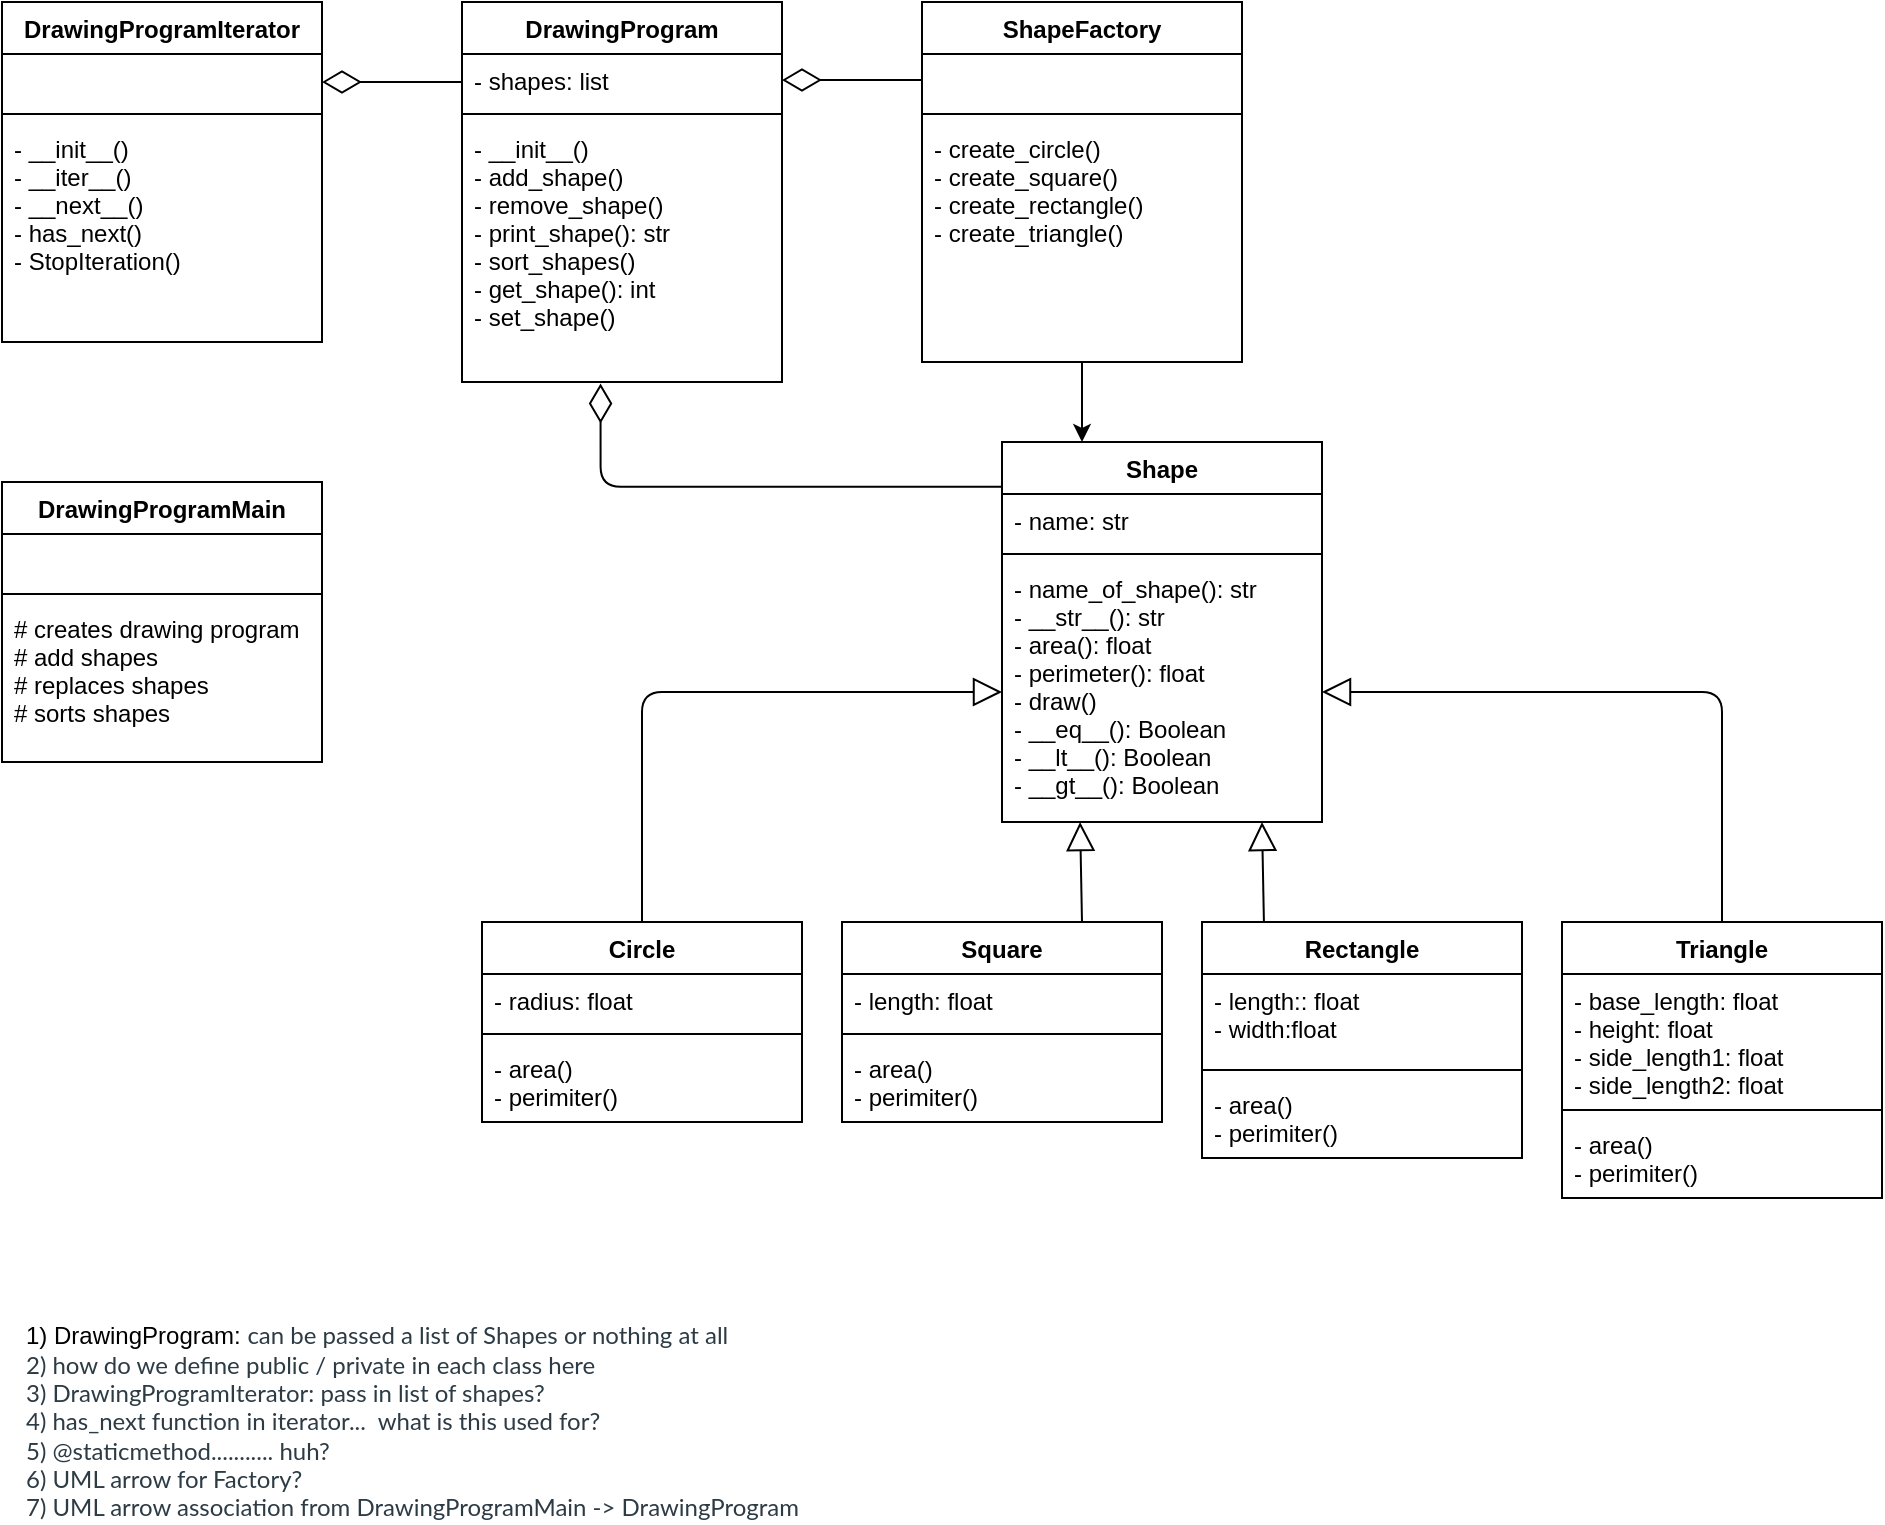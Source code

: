<mxfile version="13.9.3" type="device"><diagram name="Page-1" id="c4acf3e9-155e-7222-9cf6-157b1a14988f"><mxGraphModel dx="1784" dy="1153" grid="1" gridSize="10" guides="1" tooltips="1" connect="1" arrows="1" fold="1" page="1" pageScale="1" pageWidth="850" pageHeight="1100" math="0" shadow="0"><root><mxCell id="0"/><mxCell id="1" parent="0"/><mxCell id="4N3GkSBLGt56kkMrbvlM-1" value="DrawingProgram" style="swimlane;fontStyle=1;align=center;verticalAlign=top;childLayout=stackLayout;horizontal=1;startSize=26;horizontalStack=0;resizeParent=1;resizeParentMax=0;resizeLast=0;collapsible=1;marginBottom=0;" vertex="1" parent="1"><mxGeometry x="70" y="60" width="160" height="190" as="geometry"/></mxCell><mxCell id="4N3GkSBLGt56kkMrbvlM-2" value="- shapes: list" style="text;strokeColor=none;fillColor=none;align=left;verticalAlign=top;spacingLeft=4;spacingRight=4;overflow=hidden;rotatable=0;points=[[0,0.5],[1,0.5]];portConstraint=eastwest;" vertex="1" parent="4N3GkSBLGt56kkMrbvlM-1"><mxGeometry y="26" width="160" height="26" as="geometry"/></mxCell><mxCell id="4N3GkSBLGt56kkMrbvlM-3" value="" style="line;strokeWidth=1;fillColor=none;align=left;verticalAlign=middle;spacingTop=-1;spacingLeft=3;spacingRight=3;rotatable=0;labelPosition=right;points=[];portConstraint=eastwest;" vertex="1" parent="4N3GkSBLGt56kkMrbvlM-1"><mxGeometry y="52" width="160" height="8" as="geometry"/></mxCell><mxCell id="4N3GkSBLGt56kkMrbvlM-4" value="- __init__()&#10;- add_shape() &#10;- remove_shape()&#10;- print_shape(): str&#10;- sort_shapes()&#10;- get_shape(): int&#10;- set_shape()" style="text;strokeColor=none;fillColor=none;align=left;verticalAlign=top;spacingLeft=4;spacingRight=4;overflow=hidden;rotatable=0;points=[[0,0.5],[1,0.5]];portConstraint=eastwest;" vertex="1" parent="4N3GkSBLGt56kkMrbvlM-1"><mxGeometry y="60" width="160" height="130" as="geometry"/></mxCell><mxCell id="4N3GkSBLGt56kkMrbvlM-5" value="DrawingProgramIterator" style="swimlane;fontStyle=1;align=center;verticalAlign=top;childLayout=stackLayout;horizontal=1;startSize=26;horizontalStack=0;resizeParent=1;resizeParentMax=0;resizeLast=0;collapsible=1;marginBottom=0;" vertex="1" parent="1"><mxGeometry x="-160" y="60" width="160" height="170" as="geometry"/></mxCell><mxCell id="4N3GkSBLGt56kkMrbvlM-6" value="  " style="text;strokeColor=none;fillColor=none;align=left;verticalAlign=top;spacingLeft=4;spacingRight=4;overflow=hidden;rotatable=0;points=[[0,0.5],[1,0.5]];portConstraint=eastwest;" vertex="1" parent="4N3GkSBLGt56kkMrbvlM-5"><mxGeometry y="26" width="160" height="26" as="geometry"/></mxCell><mxCell id="4N3GkSBLGt56kkMrbvlM-7" value="" style="line;strokeWidth=1;fillColor=none;align=left;verticalAlign=middle;spacingTop=-1;spacingLeft=3;spacingRight=3;rotatable=0;labelPosition=right;points=[];portConstraint=eastwest;" vertex="1" parent="4N3GkSBLGt56kkMrbvlM-5"><mxGeometry y="52" width="160" height="8" as="geometry"/></mxCell><mxCell id="4N3GkSBLGt56kkMrbvlM-8" value="- __init__()&#10;- __iter__()&#10;- __next__()&#10;- has_next()&#10;- StopIteration()" style="text;strokeColor=none;fillColor=none;align=left;verticalAlign=top;spacingLeft=4;spacingRight=4;overflow=hidden;rotatable=0;points=[[0,0.5],[1,0.5]];portConstraint=eastwest;labelBackgroundColor=none;" vertex="1" parent="4N3GkSBLGt56kkMrbvlM-5"><mxGeometry y="60" width="160" height="110" as="geometry"/></mxCell><mxCell id="4N3GkSBLGt56kkMrbvlM-10" value="Shape" style="swimlane;fontStyle=1;align=center;verticalAlign=top;childLayout=stackLayout;horizontal=1;startSize=26;horizontalStack=0;resizeParent=1;resizeParentMax=0;resizeLast=0;collapsible=1;marginBottom=0;" vertex="1" parent="1"><mxGeometry x="340" y="280" width="160" height="190" as="geometry"/></mxCell><mxCell id="4N3GkSBLGt56kkMrbvlM-11" value="- name: str" style="text;strokeColor=none;fillColor=none;align=left;verticalAlign=top;spacingLeft=4;spacingRight=4;overflow=hidden;rotatable=0;points=[[0,0.5],[1,0.5]];portConstraint=eastwest;" vertex="1" parent="4N3GkSBLGt56kkMrbvlM-10"><mxGeometry y="26" width="160" height="26" as="geometry"/></mxCell><mxCell id="4N3GkSBLGt56kkMrbvlM-12" value="" style="line;strokeWidth=1;fillColor=none;align=left;verticalAlign=middle;spacingTop=-1;spacingLeft=3;spacingRight=3;rotatable=0;labelPosition=right;points=[];portConstraint=eastwest;" vertex="1" parent="4N3GkSBLGt56kkMrbvlM-10"><mxGeometry y="52" width="160" height="8" as="geometry"/></mxCell><mxCell id="4N3GkSBLGt56kkMrbvlM-13" value="- name_of_shape(): str&#10;- __str__(): str&#10;- area(): float&#10;- perimeter(): float&#10;- draw()&#10;- __eq__(): Boolean&#10;- __lt__(): Boolean&#10;- __gt__(): Boolean" style="text;strokeColor=none;fillColor=none;align=left;verticalAlign=top;spacingLeft=4;spacingRight=4;overflow=hidden;rotatable=0;points=[[0,0.5],[1,0.5]];portConstraint=eastwest;" vertex="1" parent="4N3GkSBLGt56kkMrbvlM-10"><mxGeometry y="60" width="160" height="130" as="geometry"/></mxCell><mxCell id="4N3GkSBLGt56kkMrbvlM-14" value="Circle" style="swimlane;fontStyle=1;align=center;verticalAlign=top;childLayout=stackLayout;horizontal=1;startSize=26;horizontalStack=0;resizeParent=1;resizeParentMax=0;resizeLast=0;collapsible=1;marginBottom=0;" vertex="1" parent="1"><mxGeometry x="80" y="520" width="160" height="100" as="geometry"/></mxCell><mxCell id="4N3GkSBLGt56kkMrbvlM-15" value="- radius: float" style="text;strokeColor=none;fillColor=none;align=left;verticalAlign=top;spacingLeft=4;spacingRight=4;overflow=hidden;rotatable=0;points=[[0,0.5],[1,0.5]];portConstraint=eastwest;" vertex="1" parent="4N3GkSBLGt56kkMrbvlM-14"><mxGeometry y="26" width="160" height="26" as="geometry"/></mxCell><mxCell id="4N3GkSBLGt56kkMrbvlM-16" value="" style="line;strokeWidth=1;fillColor=none;align=left;verticalAlign=middle;spacingTop=-1;spacingLeft=3;spacingRight=3;rotatable=0;labelPosition=right;points=[];portConstraint=eastwest;" vertex="1" parent="4N3GkSBLGt56kkMrbvlM-14"><mxGeometry y="52" width="160" height="8" as="geometry"/></mxCell><mxCell id="4N3GkSBLGt56kkMrbvlM-17" value="- area()&#10;- perimiter()" style="text;strokeColor=none;fillColor=none;align=left;verticalAlign=top;spacingLeft=4;spacingRight=4;overflow=hidden;rotatable=0;points=[[0,0.5],[1,0.5]];portConstraint=eastwest;" vertex="1" parent="4N3GkSBLGt56kkMrbvlM-14"><mxGeometry y="60" width="160" height="40" as="geometry"/></mxCell><mxCell id="4N3GkSBLGt56kkMrbvlM-19" value="Square" style="swimlane;fontStyle=1;align=center;verticalAlign=top;childLayout=stackLayout;horizontal=1;startSize=26;horizontalStack=0;resizeParent=1;resizeParentMax=0;resizeLast=0;collapsible=1;marginBottom=0;" vertex="1" parent="1"><mxGeometry x="260" y="520" width="160" height="100" as="geometry"/></mxCell><mxCell id="4N3GkSBLGt56kkMrbvlM-20" value="- length: float" style="text;strokeColor=none;fillColor=none;align=left;verticalAlign=top;spacingLeft=4;spacingRight=4;overflow=hidden;rotatable=0;points=[[0,0.5],[1,0.5]];portConstraint=eastwest;" vertex="1" parent="4N3GkSBLGt56kkMrbvlM-19"><mxGeometry y="26" width="160" height="26" as="geometry"/></mxCell><mxCell id="4N3GkSBLGt56kkMrbvlM-21" value="" style="line;strokeWidth=1;fillColor=none;align=left;verticalAlign=middle;spacingTop=-1;spacingLeft=3;spacingRight=3;rotatable=0;labelPosition=right;points=[];portConstraint=eastwest;" vertex="1" parent="4N3GkSBLGt56kkMrbvlM-19"><mxGeometry y="52" width="160" height="8" as="geometry"/></mxCell><mxCell id="4N3GkSBLGt56kkMrbvlM-22" value="- area()&#10;- perimiter()" style="text;strokeColor=none;fillColor=none;align=left;verticalAlign=top;spacingLeft=4;spacingRight=4;overflow=hidden;rotatable=0;points=[[0,0.5],[1,0.5]];portConstraint=eastwest;" vertex="1" parent="4N3GkSBLGt56kkMrbvlM-19"><mxGeometry y="60" width="160" height="40" as="geometry"/></mxCell><mxCell id="4N3GkSBLGt56kkMrbvlM-23" value="Rectangle" style="swimlane;fontStyle=1;align=center;verticalAlign=top;childLayout=stackLayout;horizontal=1;startSize=26;horizontalStack=0;resizeParent=1;resizeParentMax=0;resizeLast=0;collapsible=1;marginBottom=0;" vertex="1" parent="1"><mxGeometry x="440" y="520" width="160" height="118" as="geometry"/></mxCell><mxCell id="4N3GkSBLGt56kkMrbvlM-24" value="- length:: float&#10;- width:float" style="text;strokeColor=none;fillColor=none;align=left;verticalAlign=top;spacingLeft=4;spacingRight=4;overflow=hidden;rotatable=0;points=[[0,0.5],[1,0.5]];portConstraint=eastwest;" vertex="1" parent="4N3GkSBLGt56kkMrbvlM-23"><mxGeometry y="26" width="160" height="44" as="geometry"/></mxCell><mxCell id="4N3GkSBLGt56kkMrbvlM-25" value="" style="line;strokeWidth=1;fillColor=none;align=left;verticalAlign=middle;spacingTop=-1;spacingLeft=3;spacingRight=3;rotatable=0;labelPosition=right;points=[];portConstraint=eastwest;" vertex="1" parent="4N3GkSBLGt56kkMrbvlM-23"><mxGeometry y="70" width="160" height="8" as="geometry"/></mxCell><mxCell id="4N3GkSBLGt56kkMrbvlM-26" value="- area()&#10;- perimiter()" style="text;strokeColor=none;fillColor=none;align=left;verticalAlign=top;spacingLeft=4;spacingRight=4;overflow=hidden;rotatable=0;points=[[0,0.5],[1,0.5]];portConstraint=eastwest;" vertex="1" parent="4N3GkSBLGt56kkMrbvlM-23"><mxGeometry y="78" width="160" height="40" as="geometry"/></mxCell><mxCell id="4N3GkSBLGt56kkMrbvlM-27" value="Triangle" style="swimlane;fontStyle=1;align=center;verticalAlign=top;childLayout=stackLayout;horizontal=1;startSize=26;horizontalStack=0;resizeParent=1;resizeParentMax=0;resizeLast=0;collapsible=1;marginBottom=0;" vertex="1" parent="1"><mxGeometry x="620" y="520" width="160" height="138" as="geometry"/></mxCell><mxCell id="4N3GkSBLGt56kkMrbvlM-28" value="- base_length: float&#10;- height: float&#10;- side_length1: float&#10;- side_length2: float&#10;" style="text;strokeColor=none;fillColor=none;align=left;verticalAlign=top;spacingLeft=4;spacingRight=4;overflow=hidden;rotatable=0;points=[[0,0.5],[1,0.5]];portConstraint=eastwest;" vertex="1" parent="4N3GkSBLGt56kkMrbvlM-27"><mxGeometry y="26" width="160" height="64" as="geometry"/></mxCell><mxCell id="4N3GkSBLGt56kkMrbvlM-29" value="" style="line;strokeWidth=1;fillColor=none;align=left;verticalAlign=middle;spacingTop=-1;spacingLeft=3;spacingRight=3;rotatable=0;labelPosition=right;points=[];portConstraint=eastwest;" vertex="1" parent="4N3GkSBLGt56kkMrbvlM-27"><mxGeometry y="90" width="160" height="8" as="geometry"/></mxCell><mxCell id="4N3GkSBLGt56kkMrbvlM-30" value="- area()&#10;- perimiter()" style="text;strokeColor=none;fillColor=none;align=left;verticalAlign=top;spacingLeft=4;spacingRight=4;overflow=hidden;rotatable=0;points=[[0,0.5],[1,0.5]];portConstraint=eastwest;" vertex="1" parent="4N3GkSBLGt56kkMrbvlM-27"><mxGeometry y="98" width="160" height="40" as="geometry"/></mxCell><mxCell id="4N3GkSBLGt56kkMrbvlM-31" value="ShapeFactory" style="swimlane;fontStyle=1;align=center;verticalAlign=top;childLayout=stackLayout;horizontal=1;startSize=26;horizontalStack=0;resizeParent=1;resizeParentMax=0;resizeLast=0;collapsible=1;marginBottom=0;" vertex="1" parent="1"><mxGeometry x="300" y="60" width="160" height="180" as="geometry"/></mxCell><mxCell id="4N3GkSBLGt56kkMrbvlM-32" value=" " style="text;strokeColor=none;fillColor=none;align=left;verticalAlign=top;spacingLeft=4;spacingRight=4;overflow=hidden;rotatable=0;points=[[0,0.5],[1,0.5]];portConstraint=eastwest;" vertex="1" parent="4N3GkSBLGt56kkMrbvlM-31"><mxGeometry y="26" width="160" height="26" as="geometry"/></mxCell><mxCell id="4N3GkSBLGt56kkMrbvlM-33" value="" style="line;strokeWidth=1;fillColor=none;align=left;verticalAlign=middle;spacingTop=-1;spacingLeft=3;spacingRight=3;rotatable=0;labelPosition=right;points=[];portConstraint=eastwest;" vertex="1" parent="4N3GkSBLGt56kkMrbvlM-31"><mxGeometry y="52" width="160" height="8" as="geometry"/></mxCell><mxCell id="4N3GkSBLGt56kkMrbvlM-34" value="- create_circle()&#10;- create_square()&#10;- create_rectangle()&#10;- create_triangle()&#10;" style="text;strokeColor=none;fillColor=none;align=left;verticalAlign=top;spacingLeft=4;spacingRight=4;overflow=hidden;rotatable=0;points=[[0,0.5],[1,0.5]];portConstraint=eastwest;" vertex="1" parent="4N3GkSBLGt56kkMrbvlM-31"><mxGeometry y="60" width="160" height="120" as="geometry"/></mxCell><mxCell id="4N3GkSBLGt56kkMrbvlM-46" value="" style="endArrow=classic;html=1;entryX=0.25;entryY=0;entryDx=0;entryDy=0;" edge="1" parent="4N3GkSBLGt56kkMrbvlM-31" target="4N3GkSBLGt56kkMrbvlM-10"><mxGeometry width="50" height="50" relative="1" as="geometry"><mxPoint x="80" y="180" as="sourcePoint"/><mxPoint x="130" y="130" as="targetPoint"/></mxGeometry></mxCell><mxCell id="4N3GkSBLGt56kkMrbvlM-35" value="DrawingProgramMain" style="swimlane;fontStyle=1;align=center;verticalAlign=top;childLayout=stackLayout;horizontal=1;startSize=26;horizontalStack=0;resizeParent=1;resizeParentMax=0;resizeLast=0;collapsible=1;marginBottom=0;" vertex="1" parent="1"><mxGeometry x="-160" y="300" width="160" height="140" as="geometry"/></mxCell><mxCell id="4N3GkSBLGt56kkMrbvlM-36" value=" " style="text;strokeColor=none;fillColor=none;align=left;verticalAlign=top;spacingLeft=4;spacingRight=4;overflow=hidden;rotatable=0;points=[[0,0.5],[1,0.5]];portConstraint=eastwest;" vertex="1" parent="4N3GkSBLGt56kkMrbvlM-35"><mxGeometry y="26" width="160" height="26" as="geometry"/></mxCell><mxCell id="4N3GkSBLGt56kkMrbvlM-37" value="" style="line;strokeWidth=1;fillColor=none;align=left;verticalAlign=middle;spacingTop=-1;spacingLeft=3;spacingRight=3;rotatable=0;labelPosition=right;points=[];portConstraint=eastwest;" vertex="1" parent="4N3GkSBLGt56kkMrbvlM-35"><mxGeometry y="52" width="160" height="8" as="geometry"/></mxCell><mxCell id="4N3GkSBLGt56kkMrbvlM-38" value="# creates drawing program&#10;# add shapes&#10;# replaces shapes&#10;# sorts shapes" style="text;strokeColor=none;fillColor=none;align=left;verticalAlign=top;spacingLeft=4;spacingRight=4;overflow=hidden;rotatable=0;points=[[0,0.5],[1,0.5]];portConstraint=eastwest;" vertex="1" parent="4N3GkSBLGt56kkMrbvlM-35"><mxGeometry y="60" width="160" height="80" as="geometry"/></mxCell><mxCell id="4N3GkSBLGt56kkMrbvlM-39" value="" style="endArrow=block;html=1;exitX=0.5;exitY=0;exitDx=0;exitDy=0;endFill=0;entryX=0;entryY=0.5;entryDx=0;entryDy=0;edgeStyle=orthogonalEdgeStyle;endSize=12;" edge="1" parent="1" source="4N3GkSBLGt56kkMrbvlM-14" target="4N3GkSBLGt56kkMrbvlM-13"><mxGeometry width="50" height="50" relative="1" as="geometry"><mxPoint x="350" y="610" as="sourcePoint"/><mxPoint x="162" y="450" as="targetPoint"/></mxGeometry></mxCell><mxCell id="4N3GkSBLGt56kkMrbvlM-41" value="" style="endArrow=block;html=1;exitX=0.75;exitY=0;exitDx=0;exitDy=0;endFill=0;entryX=0.244;entryY=1;entryDx=0;entryDy=0;entryPerimeter=0;endSize=12;" edge="1" parent="1" source="4N3GkSBLGt56kkMrbvlM-19" target="4N3GkSBLGt56kkMrbvlM-13"><mxGeometry width="50" height="50" relative="1" as="geometry"><mxPoint x="170" y="530" as="sourcePoint"/><mxPoint x="354.32" y="461.98" as="targetPoint"/></mxGeometry></mxCell><mxCell id="4N3GkSBLGt56kkMrbvlM-42" value="" style="endArrow=block;html=1;exitX=0.75;exitY=0;exitDx=0;exitDy=0;endFill=0;endSize=12;" edge="1" parent="1"><mxGeometry width="50" height="50" relative="1" as="geometry"><mxPoint x="470.96" y="520" as="sourcePoint"/><mxPoint x="470" y="470" as="targetPoint"/></mxGeometry></mxCell><mxCell id="4N3GkSBLGt56kkMrbvlM-43" value="" style="endArrow=block;html=1;exitX=0.5;exitY=0;exitDx=0;exitDy=0;endFill=0;entryX=1;entryY=0.5;entryDx=0;entryDy=0;edgeStyle=orthogonalEdgeStyle;endSize=12;" edge="1" parent="1" source="4N3GkSBLGt56kkMrbvlM-27" target="4N3GkSBLGt56kkMrbvlM-13"><mxGeometry width="50" height="50" relative="1" as="geometry"><mxPoint x="170" y="530" as="sourcePoint"/><mxPoint x="350" y="405" as="targetPoint"/></mxGeometry></mxCell><mxCell id="4N3GkSBLGt56kkMrbvlM-44" value="" style="endArrow=diamondThin;html=1;exitX=0;exitY=0.118;exitDx=0;exitDy=0;endFill=0;entryX=0.433;entryY=1.006;entryDx=0;entryDy=0;edgeStyle=orthogonalEdgeStyle;exitPerimeter=0;entryPerimeter=0;strokeWidth=1;endSize=17;" edge="1" parent="1" source="4N3GkSBLGt56kkMrbvlM-10" target="4N3GkSBLGt56kkMrbvlM-4"><mxGeometry width="50" height="50" relative="1" as="geometry"><mxPoint x="170" y="530" as="sourcePoint"/><mxPoint x="350" y="405" as="targetPoint"/></mxGeometry></mxCell><mxCell id="4N3GkSBLGt56kkMrbvlM-48" value="" style="endArrow=diamondThin;html=1;endFill=0;strokeWidth=1;endSize=17;" edge="1" parent="1"><mxGeometry width="50" height="50" relative="1" as="geometry"><mxPoint x="300" y="99" as="sourcePoint"/><mxPoint x="230" y="99" as="targetPoint"/></mxGeometry></mxCell><mxCell id="4N3GkSBLGt56kkMrbvlM-49" value="&lt;div&gt;&lt;font style=&quot;font-size: 12px&quot;&gt;&lt;span&gt;1) DrawingProgram:&amp;nbsp;&lt;/span&gt;&lt;span style=&quot;color: rgb(45 , 59 , 69) ; font-family: &amp;#34;lato extended&amp;#34; , &amp;#34;lato&amp;#34; , &amp;#34;helvetica neue&amp;#34; , &amp;#34;helvetica&amp;#34; , &amp;#34;arial&amp;#34; , sans-serif ; background-color: rgb(255 , 255 , 255)&quot;&gt;can be passed a list of Shapes or nothing at all&lt;/span&gt;&lt;/font&gt;&lt;/div&gt;&lt;span style=&quot;color: rgb(45 , 59 , 69) ; font-family: &amp;#34;lato extended&amp;#34; , &amp;#34;lato&amp;#34; , &amp;#34;helvetica neue&amp;#34; , &amp;#34;helvetica&amp;#34; , &amp;#34;arial&amp;#34; , sans-serif ; background-color: rgb(255 , 255 , 255)&quot;&gt;&lt;font style=&quot;font-size: 12px&quot;&gt;&lt;div&gt;2) how do we define public / private in each class here&lt;/div&gt;&lt;div&gt;3) DrawingProgramIterator: pass in list of shapes?&lt;/div&gt;&lt;div&gt;4) has_next function in iterator...&amp;nbsp; what is this used for?&lt;/div&gt;&lt;div&gt;5) @staticmethod........... huh?&lt;/div&gt;&lt;div&gt;6) UML arrow for Factory?&lt;/div&gt;&lt;div&gt;7) UML arrow association from DrawingProgramMain -&amp;gt; DrawingProgram&lt;/div&gt;&lt;/font&gt;&lt;/span&gt;" style="text;html=1;strokeColor=none;fillColor=none;align=left;verticalAlign=middle;whiteSpace=wrap;rounded=0;sketch=0;" vertex="1" parent="1"><mxGeometry x="-150" y="720" width="540" height="100" as="geometry"/></mxCell><mxCell id="4N3GkSBLGt56kkMrbvlM-50" value="" style="endArrow=diamondThin;html=1;endFill=0;strokeWidth=1;endSize=17;" edge="1" parent="1"><mxGeometry width="50" height="50" relative="1" as="geometry"><mxPoint x="70" y="100" as="sourcePoint"/><mxPoint x="2.274e-13" y="100" as="targetPoint"/></mxGeometry></mxCell></root></mxGraphModel></diagram></mxfile>